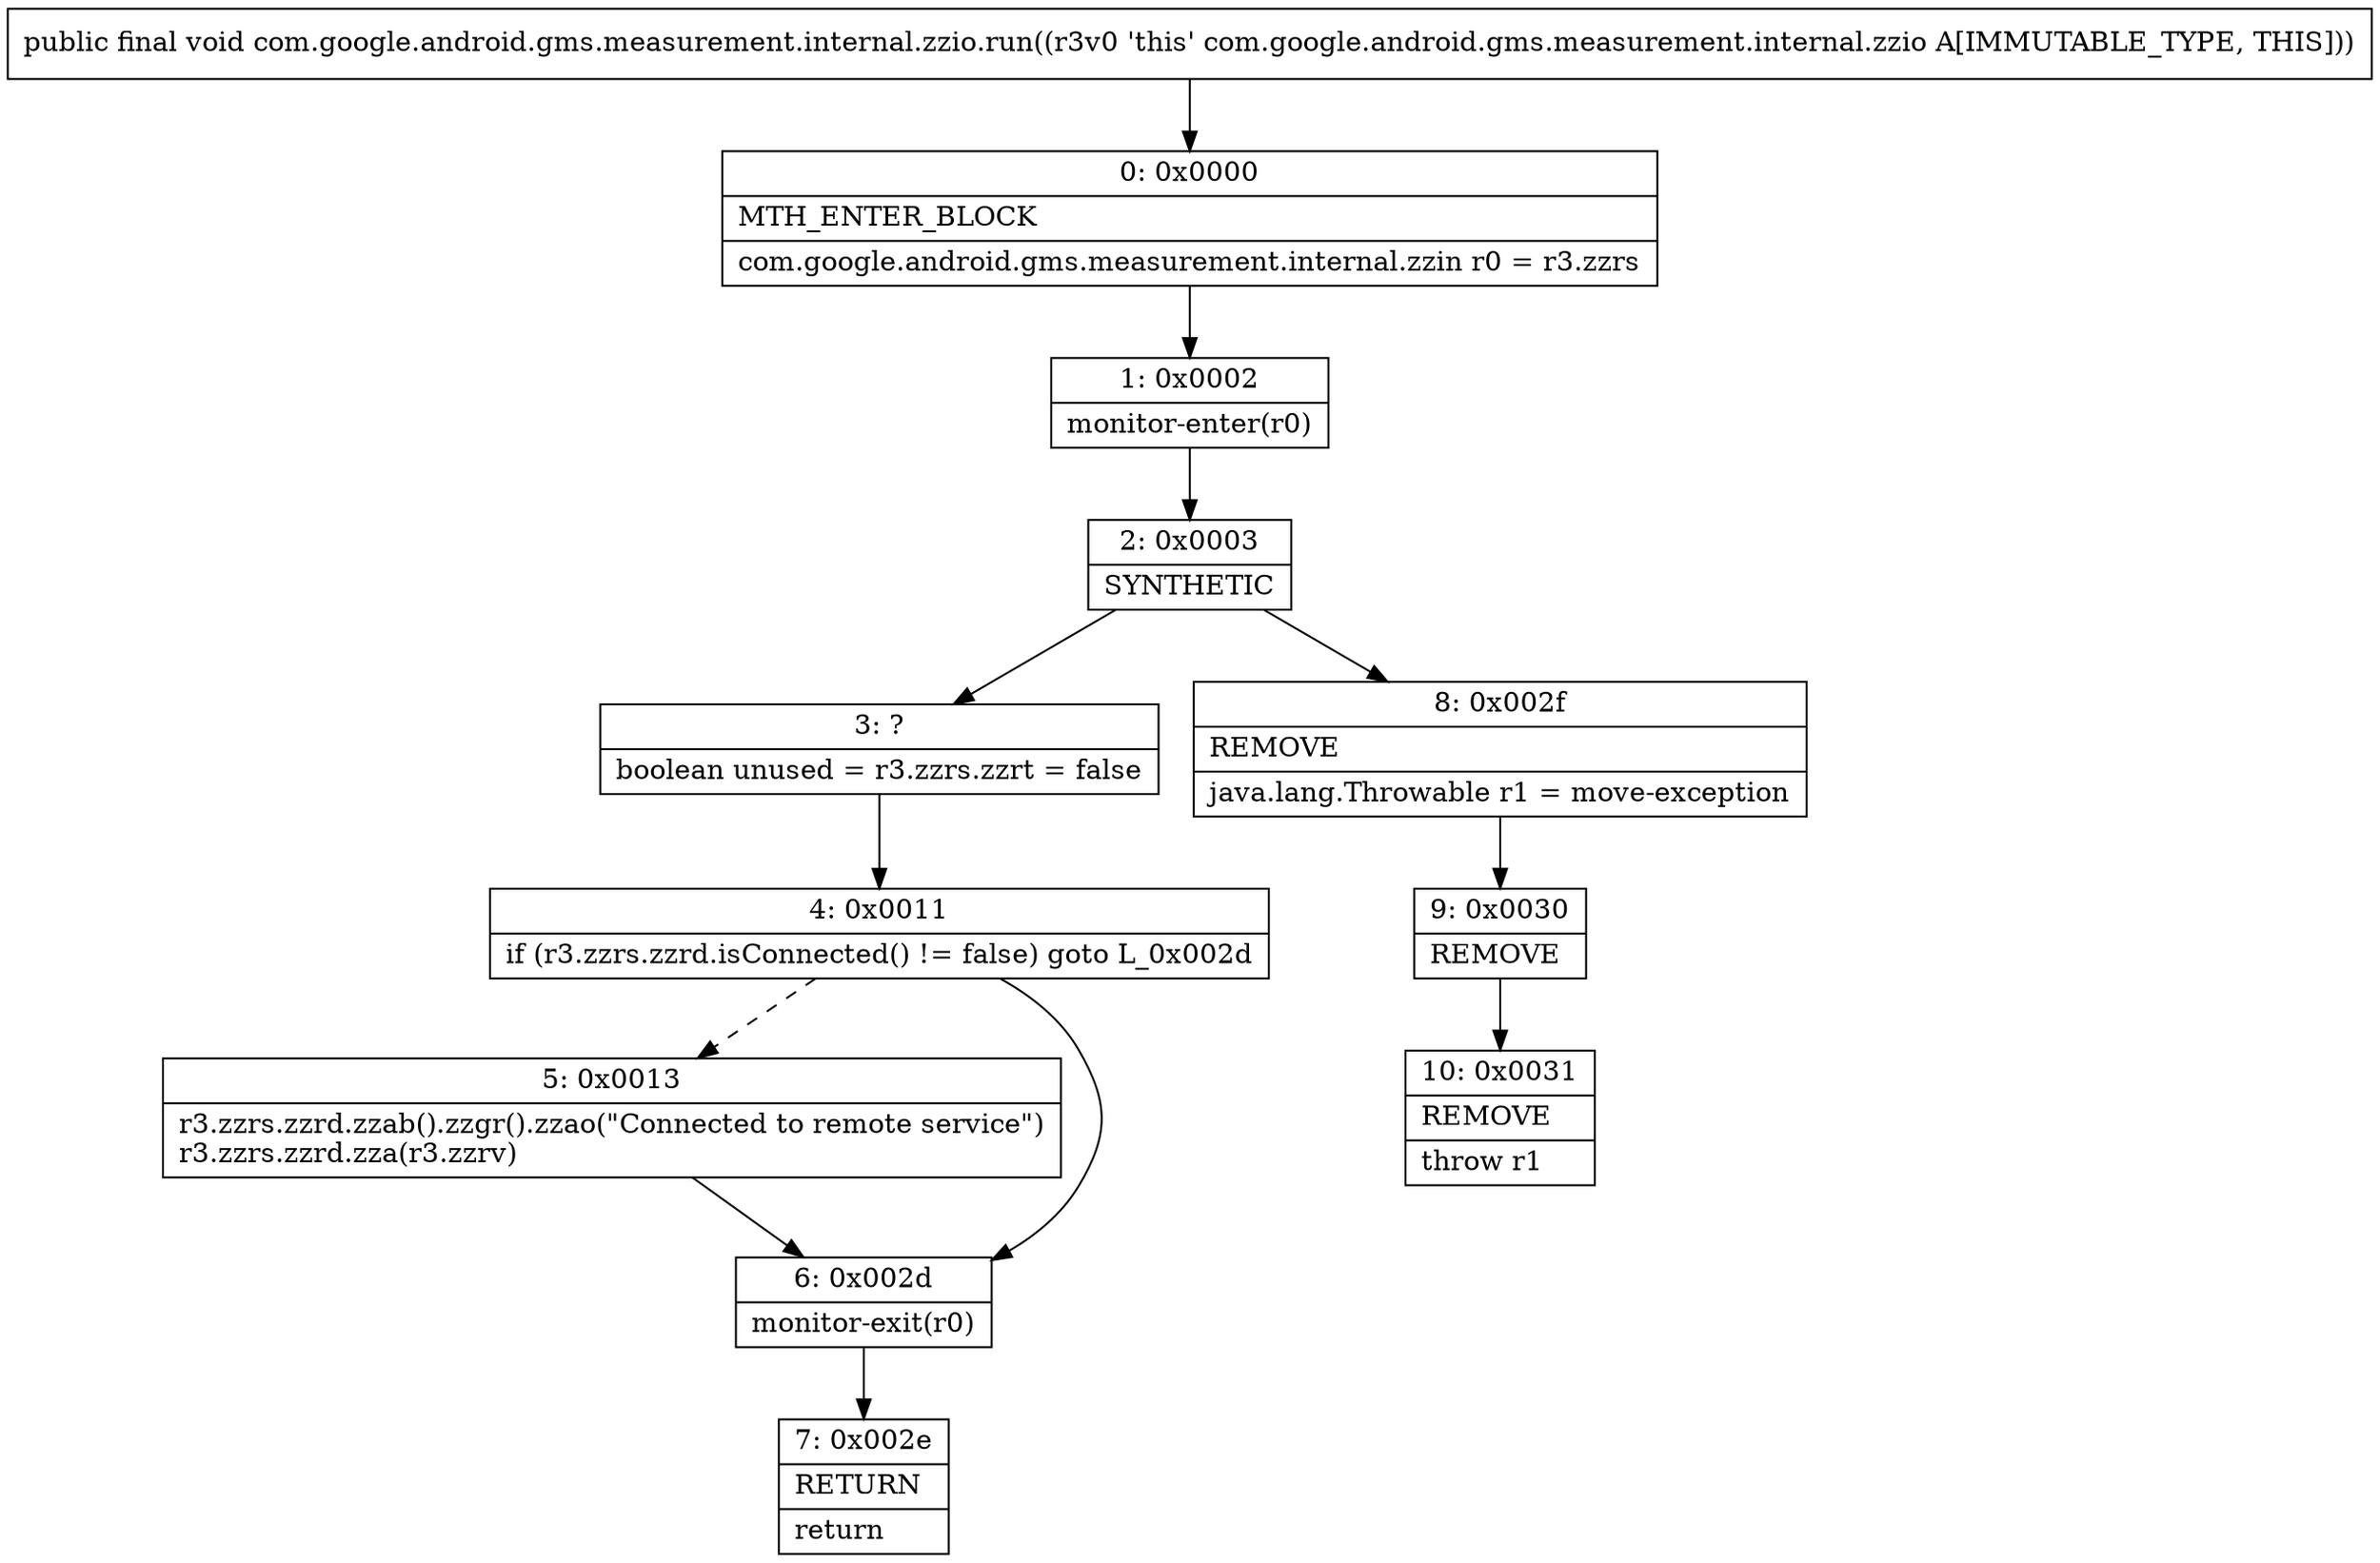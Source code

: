 digraph "CFG forcom.google.android.gms.measurement.internal.zzio.run()V" {
Node_0 [shape=record,label="{0\:\ 0x0000|MTH_ENTER_BLOCK\l|com.google.android.gms.measurement.internal.zzin r0 = r3.zzrs\l}"];
Node_1 [shape=record,label="{1\:\ 0x0002|monitor\-enter(r0)\l}"];
Node_2 [shape=record,label="{2\:\ 0x0003|SYNTHETIC\l}"];
Node_3 [shape=record,label="{3\:\ ?|boolean unused = r3.zzrs.zzrt = false\l}"];
Node_4 [shape=record,label="{4\:\ 0x0011|if (r3.zzrs.zzrd.isConnected() != false) goto L_0x002d\l}"];
Node_5 [shape=record,label="{5\:\ 0x0013|r3.zzrs.zzrd.zzab().zzgr().zzao(\"Connected to remote service\")\lr3.zzrs.zzrd.zza(r3.zzrv)\l}"];
Node_6 [shape=record,label="{6\:\ 0x002d|monitor\-exit(r0)\l}"];
Node_7 [shape=record,label="{7\:\ 0x002e|RETURN\l|return\l}"];
Node_8 [shape=record,label="{8\:\ 0x002f|REMOVE\l|java.lang.Throwable r1 = move\-exception\l}"];
Node_9 [shape=record,label="{9\:\ 0x0030|REMOVE\l}"];
Node_10 [shape=record,label="{10\:\ 0x0031|REMOVE\l|throw r1\l}"];
MethodNode[shape=record,label="{public final void com.google.android.gms.measurement.internal.zzio.run((r3v0 'this' com.google.android.gms.measurement.internal.zzio A[IMMUTABLE_TYPE, THIS])) }"];
MethodNode -> Node_0;
Node_0 -> Node_1;
Node_1 -> Node_2;
Node_2 -> Node_3;
Node_2 -> Node_8;
Node_3 -> Node_4;
Node_4 -> Node_5[style=dashed];
Node_4 -> Node_6;
Node_5 -> Node_6;
Node_6 -> Node_7;
Node_8 -> Node_9;
Node_9 -> Node_10;
}

